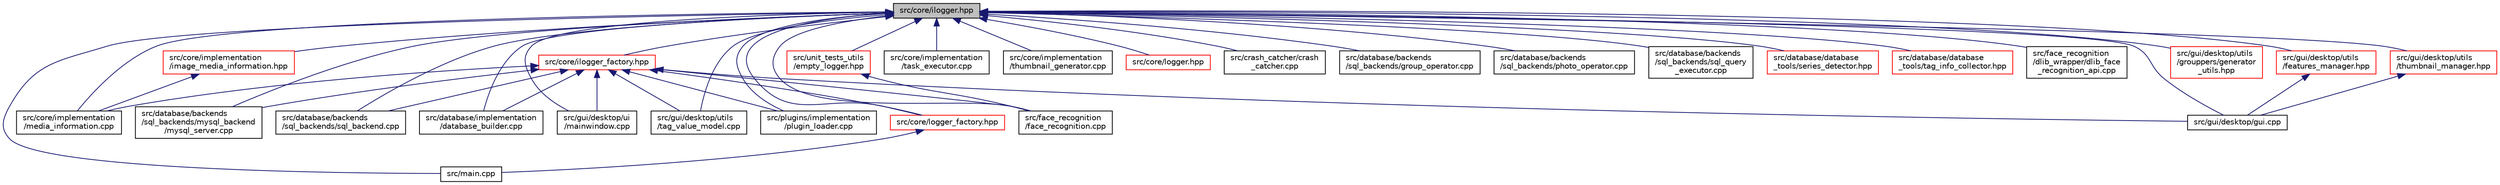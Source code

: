 digraph "src/core/ilogger.hpp"
{
 // LATEX_PDF_SIZE
  edge [fontname="Helvetica",fontsize="10",labelfontname="Helvetica",labelfontsize="10"];
  node [fontname="Helvetica",fontsize="10",shape=record];
  Node1 [label="src/core/ilogger.hpp",height=0.2,width=0.4,color="black", fillcolor="grey75", style="filled", fontcolor="black",tooltip=" "];
  Node1 -> Node2 [dir="back",color="midnightblue",fontsize="10",style="solid",fontname="Helvetica"];
  Node2 [label="src/core/ilogger_factory.hpp",height=0.2,width=0.4,color="red", fillcolor="white", style="filled",URL="$ilogger__factory_8hpp.html",tooltip=" "];
  Node2 -> Node4 [dir="back",color="midnightblue",fontsize="10",style="solid",fontname="Helvetica"];
  Node4 [label="src/core/implementation\l/media_information.cpp",height=0.2,width=0.4,color="black", fillcolor="white", style="filled",URL="$media__information_8cpp.html",tooltip=" "];
  Node2 -> Node5 [dir="back",color="midnightblue",fontsize="10",style="solid",fontname="Helvetica"];
  Node5 [label="src/core/logger_factory.hpp",height=0.2,width=0.4,color="red", fillcolor="white", style="filled",URL="$logger__factory_8hpp.html",tooltip=" "];
  Node5 -> Node8 [dir="back",color="midnightblue",fontsize="10",style="solid",fontname="Helvetica"];
  Node8 [label="src/main.cpp",height=0.2,width=0.4,color="black", fillcolor="white", style="filled",URL="$main_8cpp.html",tooltip=" "];
  Node2 -> Node9 [dir="back",color="midnightblue",fontsize="10",style="solid",fontname="Helvetica"];
  Node9 [label="src/database/backends\l/sql_backends/mysql_backend\l/mysql_server.cpp",height=0.2,width=0.4,color="black", fillcolor="white", style="filled",URL="$mysql__server_8cpp.html",tooltip=" "];
  Node2 -> Node10 [dir="back",color="midnightblue",fontsize="10",style="solid",fontname="Helvetica"];
  Node10 [label="src/database/backends\l/sql_backends/sql_backend.cpp",height=0.2,width=0.4,color="black", fillcolor="white", style="filled",URL="$sql__backend_8cpp.html",tooltip=" "];
  Node2 -> Node11 [dir="back",color="midnightblue",fontsize="10",style="solid",fontname="Helvetica"];
  Node11 [label="src/database/implementation\l/database_builder.cpp",height=0.2,width=0.4,color="black", fillcolor="white", style="filled",URL="$database__builder_8cpp.html",tooltip=" "];
  Node2 -> Node12 [dir="back",color="midnightblue",fontsize="10",style="solid",fontname="Helvetica"];
  Node12 [label="src/face_recognition\l/face_recognition.cpp",height=0.2,width=0.4,color="black", fillcolor="white", style="filled",URL="$face__recognition_8cpp.html",tooltip=" "];
  Node2 -> Node13 [dir="back",color="midnightblue",fontsize="10",style="solid",fontname="Helvetica"];
  Node13 [label="src/gui/desktop/gui.cpp",height=0.2,width=0.4,color="black", fillcolor="white", style="filled",URL="$gui_8cpp.html",tooltip=" "];
  Node2 -> Node16 [dir="back",color="midnightblue",fontsize="10",style="solid",fontname="Helvetica"];
  Node16 [label="src/gui/desktop/ui\l/mainwindow.cpp",height=0.2,width=0.4,color="black", fillcolor="white", style="filled",URL="$mainwindow_8cpp.html",tooltip=" "];
  Node2 -> Node18 [dir="back",color="midnightblue",fontsize="10",style="solid",fontname="Helvetica"];
  Node18 [label="src/gui/desktop/utils\l/tag_value_model.cpp",height=0.2,width=0.4,color="black", fillcolor="white", style="filled",URL="$tag__value__model_8cpp.html",tooltip=" "];
  Node2 -> Node19 [dir="back",color="midnightblue",fontsize="10",style="solid",fontname="Helvetica"];
  Node19 [label="src/plugins/implementation\l/plugin_loader.cpp",height=0.2,width=0.4,color="black", fillcolor="white", style="filled",URL="$plugin__loader_8cpp.html",tooltip=" "];
  Node1 -> Node21 [dir="back",color="midnightblue",fontsize="10",style="solid",fontname="Helvetica"];
  Node21 [label="src/core/implementation\l/image_media_information.hpp",height=0.2,width=0.4,color="red", fillcolor="white", style="filled",URL="$image__media__information_8hpp.html",tooltip=" "];
  Node21 -> Node4 [dir="back",color="midnightblue",fontsize="10",style="solid",fontname="Helvetica"];
  Node1 -> Node4 [dir="back",color="midnightblue",fontsize="10",style="solid",fontname="Helvetica"];
  Node1 -> Node23 [dir="back",color="midnightblue",fontsize="10",style="solid",fontname="Helvetica"];
  Node23 [label="src/core/implementation\l/task_executor.cpp",height=0.2,width=0.4,color="black", fillcolor="white", style="filled",URL="$task__executor_8cpp.html",tooltip=" "];
  Node1 -> Node24 [dir="back",color="midnightblue",fontsize="10",style="solid",fontname="Helvetica"];
  Node24 [label="src/core/implementation\l/thumbnail_generator.cpp",height=0.2,width=0.4,color="black", fillcolor="white", style="filled",URL="$thumbnail__generator_8cpp.html",tooltip=" "];
  Node1 -> Node25 [dir="back",color="midnightblue",fontsize="10",style="solid",fontname="Helvetica"];
  Node25 [label="src/core/logger.hpp",height=0.2,width=0.4,color="red", fillcolor="white", style="filled",URL="$logger_8hpp.html",tooltip=" "];
  Node1 -> Node5 [dir="back",color="midnightblue",fontsize="10",style="solid",fontname="Helvetica"];
  Node1 -> Node26 [dir="back",color="midnightblue",fontsize="10",style="solid",fontname="Helvetica"];
  Node26 [label="src/crash_catcher/crash\l_catcher.cpp",height=0.2,width=0.4,color="black", fillcolor="white", style="filled",URL="$crash__catcher_8cpp.html",tooltip=" "];
  Node1 -> Node27 [dir="back",color="midnightblue",fontsize="10",style="solid",fontname="Helvetica"];
  Node27 [label="src/database/backends\l/sql_backends/group_operator.cpp",height=0.2,width=0.4,color="black", fillcolor="white", style="filled",URL="$group__operator_8cpp.html",tooltip=" "];
  Node1 -> Node9 [dir="back",color="midnightblue",fontsize="10",style="solid",fontname="Helvetica"];
  Node1 -> Node28 [dir="back",color="midnightblue",fontsize="10",style="solid",fontname="Helvetica"];
  Node28 [label="src/database/backends\l/sql_backends/photo_operator.cpp",height=0.2,width=0.4,color="black", fillcolor="white", style="filled",URL="$photo__operator_8cpp.html",tooltip=" "];
  Node1 -> Node10 [dir="back",color="midnightblue",fontsize="10",style="solid",fontname="Helvetica"];
  Node1 -> Node29 [dir="back",color="midnightblue",fontsize="10",style="solid",fontname="Helvetica"];
  Node29 [label="src/database/backends\l/sql_backends/sql_query\l_executor.cpp",height=0.2,width=0.4,color="black", fillcolor="white", style="filled",URL="$sql__query__executor_8cpp.html",tooltip=" "];
  Node1 -> Node30 [dir="back",color="midnightblue",fontsize="10",style="solid",fontname="Helvetica"];
  Node30 [label="src/database/database\l_tools/series_detector.hpp",height=0.2,width=0.4,color="red", fillcolor="white", style="filled",URL="$series__detector_8hpp.html",tooltip=" "];
  Node1 -> Node33 [dir="back",color="midnightblue",fontsize="10",style="solid",fontname="Helvetica"];
  Node33 [label="src/database/database\l_tools/tag_info_collector.hpp",height=0.2,width=0.4,color="red", fillcolor="white", style="filled",URL="$tag__info__collector_8hpp.html",tooltip=" "];
  Node1 -> Node11 [dir="back",color="midnightblue",fontsize="10",style="solid",fontname="Helvetica"];
  Node1 -> Node38 [dir="back",color="midnightblue",fontsize="10",style="solid",fontname="Helvetica"];
  Node38 [label="src/face_recognition\l/dlib_wrapper/dlib_face\l_recognition_api.cpp",height=0.2,width=0.4,color="black", fillcolor="white", style="filled",URL="$dlib__face__recognition__api_8cpp.html",tooltip=" "];
  Node1 -> Node12 [dir="back",color="midnightblue",fontsize="10",style="solid",fontname="Helvetica"];
  Node1 -> Node13 [dir="back",color="midnightblue",fontsize="10",style="solid",fontname="Helvetica"];
  Node1 -> Node16 [dir="back",color="midnightblue",fontsize="10",style="solid",fontname="Helvetica"];
  Node1 -> Node39 [dir="back",color="midnightblue",fontsize="10",style="solid",fontname="Helvetica"];
  Node39 [label="src/gui/desktop/utils\l/features_manager.hpp",height=0.2,width=0.4,color="red", fillcolor="white", style="filled",URL="$features__manager_8hpp.html",tooltip=" "];
  Node39 -> Node13 [dir="back",color="midnightblue",fontsize="10",style="solid",fontname="Helvetica"];
  Node1 -> Node41 [dir="back",color="midnightblue",fontsize="10",style="solid",fontname="Helvetica"];
  Node41 [label="src/gui/desktop/utils\l/grouppers/generator\l_utils.hpp",height=0.2,width=0.4,color="red", fillcolor="white", style="filled",URL="$generator__utils_8hpp.html",tooltip=" "];
  Node1 -> Node18 [dir="back",color="midnightblue",fontsize="10",style="solid",fontname="Helvetica"];
  Node1 -> Node49 [dir="back",color="midnightblue",fontsize="10",style="solid",fontname="Helvetica"];
  Node49 [label="src/gui/desktop/utils\l/thumbnail_manager.hpp",height=0.2,width=0.4,color="red", fillcolor="white", style="filled",URL="$thumbnail__manager_8hpp.html",tooltip=" "];
  Node49 -> Node13 [dir="back",color="midnightblue",fontsize="10",style="solid",fontname="Helvetica"];
  Node1 -> Node8 [dir="back",color="midnightblue",fontsize="10",style="solid",fontname="Helvetica"];
  Node1 -> Node19 [dir="back",color="midnightblue",fontsize="10",style="solid",fontname="Helvetica"];
  Node1 -> Node52 [dir="back",color="midnightblue",fontsize="10",style="solid",fontname="Helvetica"];
  Node52 [label="src/unit_tests_utils\l/empty_logger.hpp",height=0.2,width=0.4,color="red", fillcolor="white", style="filled",URL="$empty__logger_8hpp.html",tooltip=" "];
  Node52 -> Node12 [dir="back",color="midnightblue",fontsize="10",style="solid",fontname="Helvetica"];
}
